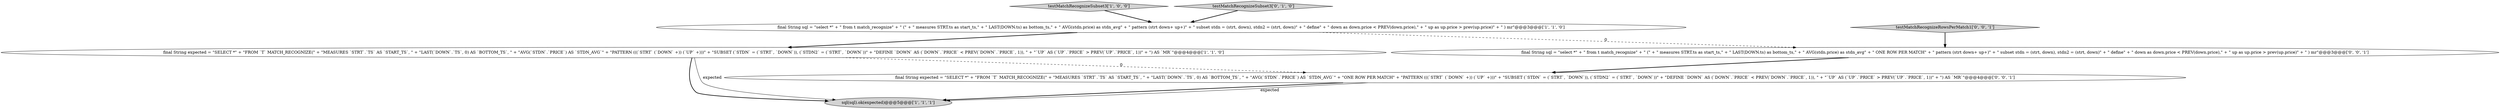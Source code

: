 digraph {
6 [style = filled, label = "final String sql = \"select *\" + \" from t match_recognize\" + \" (\" + \" measures STRT.ts as start_ts,\" + \" LAST(DOWN.ts) as bottom_ts,\" + \" AVG(stdn.price) as stdn_avg\" + \" ONE ROW PER MATCH\" + \" pattern (strt down+ up+)\" + \" subset stdn = (strt, down), stdn2 = (strt, down)\" + \" define\" + \" down as down.price < PREV(down.price),\" + \" up as up.price > prev(up.price)\" + \" ) mr\"@@@3@@@['0', '0', '1']", fillcolor = white, shape = ellipse image = "AAA0AAABBB3BBB"];
1 [style = filled, label = "testMatchRecognizeSubset3['1', '0', '0']", fillcolor = lightgray, shape = diamond image = "AAA0AAABBB1BBB"];
3 [style = filled, label = "sql(sql).ok(expected)@@@5@@@['1', '1', '1']", fillcolor = lightgray, shape = ellipse image = "AAA0AAABBB1BBB"];
2 [style = filled, label = "final String sql = \"select *\" + \" from t match_recognize\" + \" (\" + \" measures STRT.ts as start_ts,\" + \" LAST(DOWN.ts) as bottom_ts,\" + \" AVG(stdn.price) as stdn_avg\" + \" pattern (strt down+ up+)\" + \" subset stdn = (strt, down), stdn2 = (strt, down)\" + \" define\" + \" down as down.price < PREV(down.price),\" + \" up as up.price > prev(up.price)\" + \" ) mr\"@@@3@@@['1', '1', '0']", fillcolor = white, shape = ellipse image = "AAA0AAABBB1BBB"];
4 [style = filled, label = "testMatchRecognizeSubset3['0', '1', '0']", fillcolor = lightgray, shape = diamond image = "AAA0AAABBB2BBB"];
0 [style = filled, label = "final String expected = \"SELECT *\" + \"FROM `T` MATCH_RECOGNIZE(\" + \"MEASURES `STRT`.`TS` AS `START_TS`, \" + \"LAST(`DOWN`.`TS`, 0) AS `BOTTOM_TS`, \" + \"AVG(`STDN`.`PRICE`) AS `STDN_AVG`\" + \"PATTERN (((`STRT` (`DOWN` +)) (`UP` +)))\" + \"SUBSET (`STDN` = (`STRT`, `DOWN`)), (`STDN2` = (`STRT`, `DOWN`))\" + \"DEFINE `DOWN` AS (`DOWN`.`PRICE` < PREV(`DOWN`.`PRICE`, 1)), \" + \"`UP` AS (`UP`.`PRICE` > PREV(`UP`.`PRICE`, 1))\" + \") AS `MR`\"@@@4@@@['1', '1', '0']", fillcolor = white, shape = ellipse image = "AAA0AAABBB1BBB"];
7 [style = filled, label = "testMatchRecognizeRowsPerMatch1['0', '0', '1']", fillcolor = lightgray, shape = diamond image = "AAA0AAABBB3BBB"];
5 [style = filled, label = "final String expected = \"SELECT *\" + \"FROM `T` MATCH_RECOGNIZE(\" + \"MEASURES `STRT`.`TS` AS `START_TS`, \" + \"LAST(`DOWN`.`TS`, 0) AS `BOTTOM_TS`, \" + \"AVG(`STDN`.`PRICE`) AS `STDN_AVG`\" + \"ONE ROW PER MATCH\" + \"PATTERN (((`STRT` (`DOWN` +)) (`UP` +)))\" + \"SUBSET (`STDN` = (`STRT`, `DOWN`)), (`STDN2` = (`STRT`, `DOWN`))\" + \"DEFINE `DOWN` AS (`DOWN`.`PRICE` < PREV(`DOWN`.`PRICE`, 1)), \" + \"`UP` AS (`UP`.`PRICE` > PREV(`UP`.`PRICE`, 1))\" + \") AS `MR`\"@@@4@@@['0', '0', '1']", fillcolor = white, shape = ellipse image = "AAA0AAABBB3BBB"];
0->3 [style = bold, label=""];
5->3 [style = bold, label=""];
6->5 [style = bold, label=""];
1->2 [style = bold, label=""];
2->0 [style = bold, label=""];
5->3 [style = solid, label="expected"];
4->2 [style = bold, label=""];
0->5 [style = dashed, label="0"];
0->3 [style = solid, label="expected"];
7->6 [style = bold, label=""];
2->6 [style = dashed, label="0"];
}
